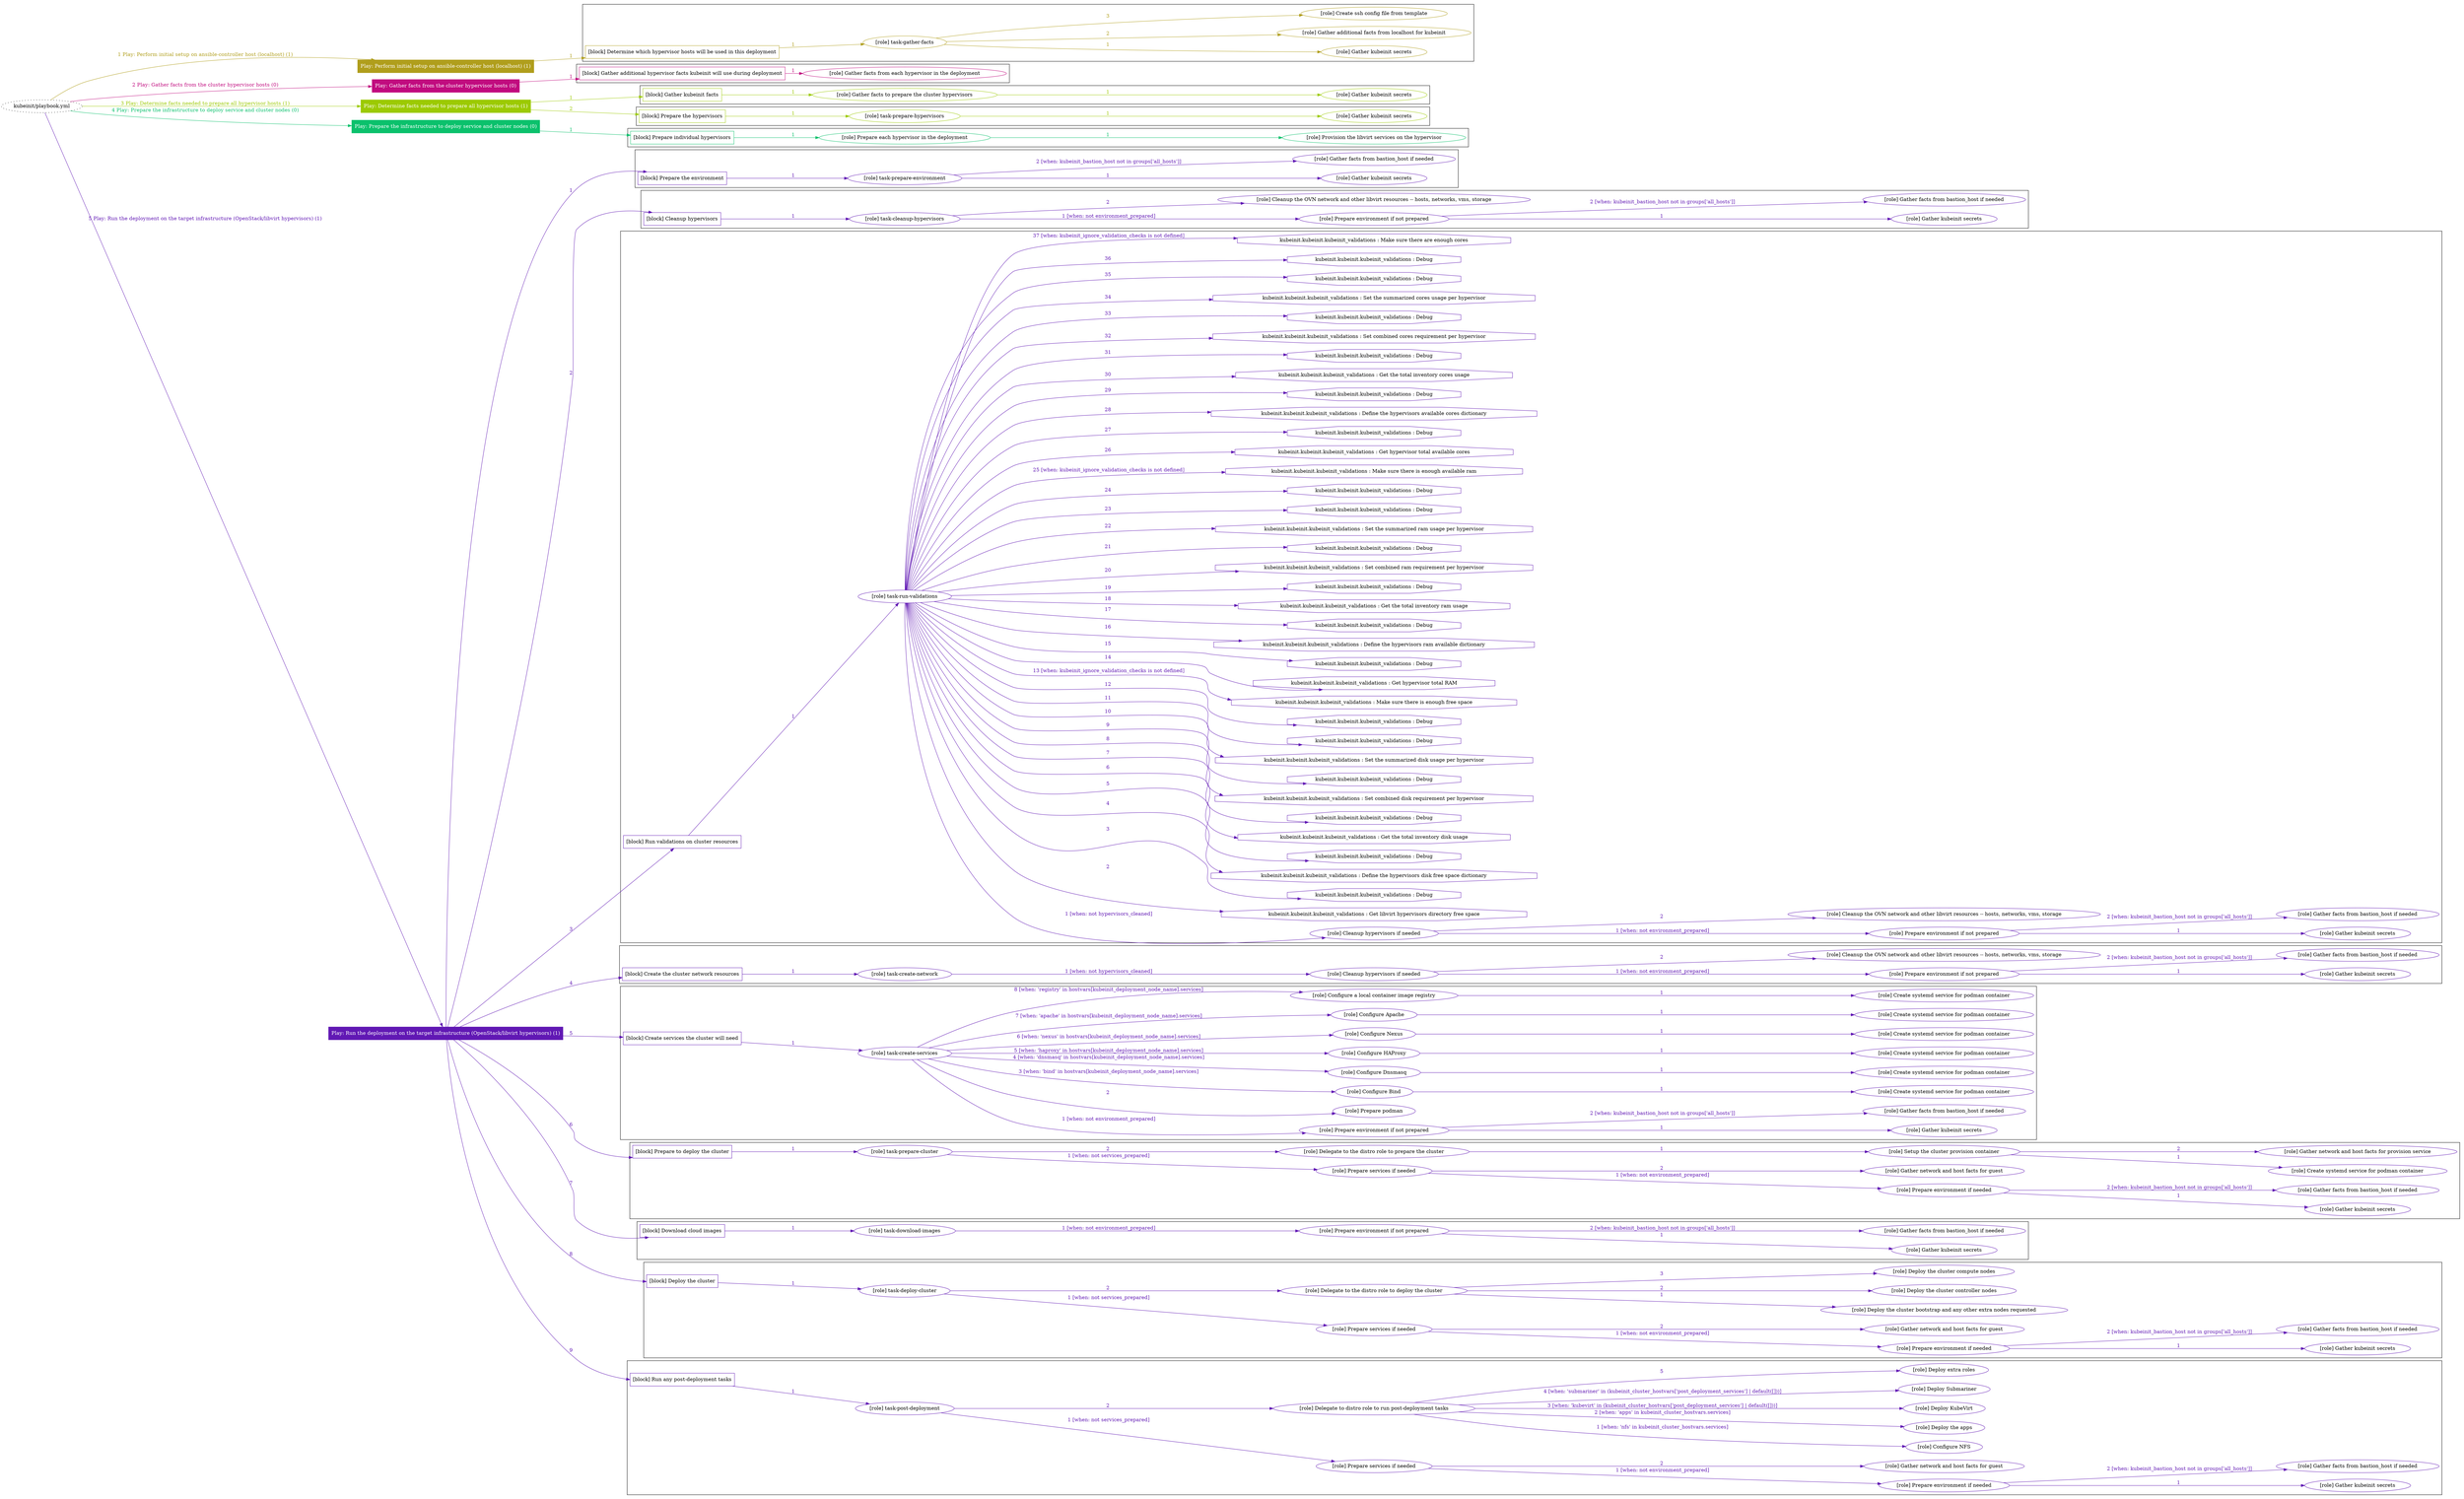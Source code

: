digraph {
	graph [concentrate=true ordering=in rankdir=LR ratio=fill]
	edge [esep=5 sep=10]
	"kubeinit/playbook.yml" [URL="/home/runner/work/kubeinit/kubeinit/kubeinit/playbook.yml" id=playbook_5a9f8fc8 style=dotted]
	"kubeinit/playbook.yml" -> play_c613d1b6 [label="1 Play: Perform initial setup on ansible-controller host (localhost) (1)" color="#b09e1c" fontcolor="#b09e1c" id=edge_play_c613d1b6 labeltooltip="1 Play: Perform initial setup on ansible-controller host (localhost) (1)" tooltip="1 Play: Perform initial setup on ansible-controller host (localhost) (1)"]
	subgraph "Play: Perform initial setup on ansible-controller host (localhost) (1)" {
		play_c613d1b6 [label="Play: Perform initial setup on ansible-controller host (localhost) (1)" URL="/home/runner/work/kubeinit/kubeinit/kubeinit/playbook.yml" color="#b09e1c" fontcolor="#ffffff" id=play_c613d1b6 shape=box style=filled tooltip=localhost]
		play_c613d1b6 -> block_2a7c5ab2 [label=1 color="#b09e1c" fontcolor="#b09e1c" id=edge_block_2a7c5ab2 labeltooltip=1 tooltip=1]
		subgraph cluster_block_2a7c5ab2 {
			block_2a7c5ab2 [label="[block] Determine which hypervisor hosts will be used in this deployment" URL="/home/runner/work/kubeinit/kubeinit/kubeinit/playbook.yml" color="#b09e1c" id=block_2a7c5ab2 labeltooltip="Determine which hypervisor hosts will be used in this deployment" shape=box tooltip="Determine which hypervisor hosts will be used in this deployment"]
			block_2a7c5ab2 -> role_af4c4a98 [label="1 " color="#b09e1c" fontcolor="#b09e1c" id=edge_role_af4c4a98 labeltooltip="1 " tooltip="1 "]
			subgraph "task-gather-facts" {
				role_af4c4a98 [label="[role] task-gather-facts" URL="/home/runner/work/kubeinit/kubeinit/kubeinit/playbook.yml" color="#b09e1c" id=role_af4c4a98 tooltip="task-gather-facts"]
				role_af4c4a98 -> role_7b43a408 [label="1 " color="#b09e1c" fontcolor="#b09e1c" id=edge_role_7b43a408 labeltooltip="1 " tooltip="1 "]
				subgraph "Gather kubeinit secrets" {
					role_7b43a408 [label="[role] Gather kubeinit secrets" URL="/home/runner/.ansible/collections/ansible_collections/kubeinit/kubeinit/roles/kubeinit_prepare/tasks/build_hypervisors_group.yml" color="#b09e1c" id=role_7b43a408 tooltip="Gather kubeinit secrets"]
				}
				role_af4c4a98 -> role_c38d1786 [label="2 " color="#b09e1c" fontcolor="#b09e1c" id=edge_role_c38d1786 labeltooltip="2 " tooltip="2 "]
				subgraph "Gather additional facts from localhost for kubeinit" {
					role_c38d1786 [label="[role] Gather additional facts from localhost for kubeinit" URL="/home/runner/.ansible/collections/ansible_collections/kubeinit/kubeinit/roles/kubeinit_prepare/tasks/build_hypervisors_group.yml" color="#b09e1c" id=role_c38d1786 tooltip="Gather additional facts from localhost for kubeinit"]
				}
				role_af4c4a98 -> role_de5f4012 [label="3 " color="#b09e1c" fontcolor="#b09e1c" id=edge_role_de5f4012 labeltooltip="3 " tooltip="3 "]
				subgraph "Create ssh config file from template" {
					role_de5f4012 [label="[role] Create ssh config file from template" URL="/home/runner/.ansible/collections/ansible_collections/kubeinit/kubeinit/roles/kubeinit_prepare/tasks/build_hypervisors_group.yml" color="#b09e1c" id=role_de5f4012 tooltip="Create ssh config file from template"]
				}
			}
		}
	}
	"kubeinit/playbook.yml" -> play_62d7da95 [label="2 Play: Gather facts from the cluster hypervisor hosts (0)" color="#c10b7f" fontcolor="#c10b7f" id=edge_play_62d7da95 labeltooltip="2 Play: Gather facts from the cluster hypervisor hosts (0)" tooltip="2 Play: Gather facts from the cluster hypervisor hosts (0)"]
	subgraph "Play: Gather facts from the cluster hypervisor hosts (0)" {
		play_62d7da95 [label="Play: Gather facts from the cluster hypervisor hosts (0)" URL="/home/runner/work/kubeinit/kubeinit/kubeinit/playbook.yml" color="#c10b7f" fontcolor="#ffffff" id=play_62d7da95 shape=box style=filled tooltip="Play: Gather facts from the cluster hypervisor hosts (0)"]
		play_62d7da95 -> block_9ddbfd7f [label=1 color="#c10b7f" fontcolor="#c10b7f" id=edge_block_9ddbfd7f labeltooltip=1 tooltip=1]
		subgraph cluster_block_9ddbfd7f {
			block_9ddbfd7f [label="[block] Gather additional hypervisor facts kubeinit will use during deployment" URL="/home/runner/work/kubeinit/kubeinit/kubeinit/playbook.yml" color="#c10b7f" id=block_9ddbfd7f labeltooltip="Gather additional hypervisor facts kubeinit will use during deployment" shape=box tooltip="Gather additional hypervisor facts kubeinit will use during deployment"]
			block_9ddbfd7f -> role_ce99c35e [label="1 " color="#c10b7f" fontcolor="#c10b7f" id=edge_role_ce99c35e labeltooltip="1 " tooltip="1 "]
			subgraph "Gather facts from each hypervisor in the deployment" {
				role_ce99c35e [label="[role] Gather facts from each hypervisor in the deployment" URL="/home/runner/work/kubeinit/kubeinit/kubeinit/playbook.yml" color="#c10b7f" id=role_ce99c35e tooltip="Gather facts from each hypervisor in the deployment"]
			}
		}
	}
	"kubeinit/playbook.yml" -> play_e04c1126 [label="3 Play: Determine facts needed to prepare all hypervisor hosts (1)" color="#9cca02" fontcolor="#9cca02" id=edge_play_e04c1126 labeltooltip="3 Play: Determine facts needed to prepare all hypervisor hosts (1)" tooltip="3 Play: Determine facts needed to prepare all hypervisor hosts (1)"]
	subgraph "Play: Determine facts needed to prepare all hypervisor hosts (1)" {
		play_e04c1126 [label="Play: Determine facts needed to prepare all hypervisor hosts (1)" URL="/home/runner/work/kubeinit/kubeinit/kubeinit/playbook.yml" color="#9cca02" fontcolor="#ffffff" id=play_e04c1126 shape=box style=filled tooltip=localhost]
		play_e04c1126 -> block_9ee41445 [label=1 color="#9cca02" fontcolor="#9cca02" id=edge_block_9ee41445 labeltooltip=1 tooltip=1]
		subgraph cluster_block_9ee41445 {
			block_9ee41445 [label="[block] Gather kubeinit facts" URL="/home/runner/work/kubeinit/kubeinit/kubeinit/playbook.yml" color="#9cca02" id=block_9ee41445 labeltooltip="Gather kubeinit facts" shape=box tooltip="Gather kubeinit facts"]
			block_9ee41445 -> role_0ff22bfb [label="1 " color="#9cca02" fontcolor="#9cca02" id=edge_role_0ff22bfb labeltooltip="1 " tooltip="1 "]
			subgraph "Gather facts to prepare the cluster hypervisors" {
				role_0ff22bfb [label="[role] Gather facts to prepare the cluster hypervisors" URL="/home/runner/work/kubeinit/kubeinit/kubeinit/playbook.yml" color="#9cca02" id=role_0ff22bfb tooltip="Gather facts to prepare the cluster hypervisors"]
				role_0ff22bfb -> role_a577e5c4 [label="1 " color="#9cca02" fontcolor="#9cca02" id=edge_role_a577e5c4 labeltooltip="1 " tooltip="1 "]
				subgraph "Gather kubeinit secrets" {
					role_a577e5c4 [label="[role] Gather kubeinit secrets" URL="/home/runner/.ansible/collections/ansible_collections/kubeinit/kubeinit/roles/kubeinit_prepare/tasks/gather_kubeinit_facts.yml" color="#9cca02" id=role_a577e5c4 tooltip="Gather kubeinit secrets"]
				}
			}
		}
		play_e04c1126 -> block_53ab8ec6 [label=2 color="#9cca02" fontcolor="#9cca02" id=edge_block_53ab8ec6 labeltooltip=2 tooltip=2]
		subgraph cluster_block_53ab8ec6 {
			block_53ab8ec6 [label="[block] Prepare the hypervisors" URL="/home/runner/work/kubeinit/kubeinit/kubeinit/playbook.yml" color="#9cca02" id=block_53ab8ec6 labeltooltip="Prepare the hypervisors" shape=box tooltip="Prepare the hypervisors"]
			block_53ab8ec6 -> role_7a3cc0d0 [label="1 " color="#9cca02" fontcolor="#9cca02" id=edge_role_7a3cc0d0 labeltooltip="1 " tooltip="1 "]
			subgraph "task-prepare-hypervisors" {
				role_7a3cc0d0 [label="[role] task-prepare-hypervisors" URL="/home/runner/work/kubeinit/kubeinit/kubeinit/playbook.yml" color="#9cca02" id=role_7a3cc0d0 tooltip="task-prepare-hypervisors"]
				role_7a3cc0d0 -> role_118dc2e0 [label="1 " color="#9cca02" fontcolor="#9cca02" id=edge_role_118dc2e0 labeltooltip="1 " tooltip="1 "]
				subgraph "Gather kubeinit secrets" {
					role_118dc2e0 [label="[role] Gather kubeinit secrets" URL="/home/runner/.ansible/collections/ansible_collections/kubeinit/kubeinit/roles/kubeinit_prepare/tasks/gather_kubeinit_facts.yml" color="#9cca02" id=role_118dc2e0 tooltip="Gather kubeinit secrets"]
				}
			}
		}
	}
	"kubeinit/playbook.yml" -> play_00dfb7cc [label="4 Play: Prepare the infrastructure to deploy service and cluster nodes (0)" color="#0bc16c" fontcolor="#0bc16c" id=edge_play_00dfb7cc labeltooltip="4 Play: Prepare the infrastructure to deploy service and cluster nodes (0)" tooltip="4 Play: Prepare the infrastructure to deploy service and cluster nodes (0)"]
	subgraph "Play: Prepare the infrastructure to deploy service and cluster nodes (0)" {
		play_00dfb7cc [label="Play: Prepare the infrastructure to deploy service and cluster nodes (0)" URL="/home/runner/work/kubeinit/kubeinit/kubeinit/playbook.yml" color="#0bc16c" fontcolor="#ffffff" id=play_00dfb7cc shape=box style=filled tooltip="Play: Prepare the infrastructure to deploy service and cluster nodes (0)"]
		play_00dfb7cc -> block_ee8d85c8 [label=1 color="#0bc16c" fontcolor="#0bc16c" id=edge_block_ee8d85c8 labeltooltip=1 tooltip=1]
		subgraph cluster_block_ee8d85c8 {
			block_ee8d85c8 [label="[block] Prepare individual hypervisors" URL="/home/runner/work/kubeinit/kubeinit/kubeinit/playbook.yml" color="#0bc16c" id=block_ee8d85c8 labeltooltip="Prepare individual hypervisors" shape=box tooltip="Prepare individual hypervisors"]
			block_ee8d85c8 -> role_bcb37bbb [label="1 " color="#0bc16c" fontcolor="#0bc16c" id=edge_role_bcb37bbb labeltooltip="1 " tooltip="1 "]
			subgraph "Prepare each hypervisor in the deployment" {
				role_bcb37bbb [label="[role] Prepare each hypervisor in the deployment" URL="/home/runner/work/kubeinit/kubeinit/kubeinit/playbook.yml" color="#0bc16c" id=role_bcb37bbb tooltip="Prepare each hypervisor in the deployment"]
				role_bcb37bbb -> role_da7adb96 [label="1 " color="#0bc16c" fontcolor="#0bc16c" id=edge_role_da7adb96 labeltooltip="1 " tooltip="1 "]
				subgraph "Provision the libvirt services on the hypervisor" {
					role_da7adb96 [label="[role] Provision the libvirt services on the hypervisor" URL="/home/runner/.ansible/collections/ansible_collections/kubeinit/kubeinit/roles/kubeinit_prepare/tasks/prepare_hypervisor.yml" color="#0bc16c" id=role_da7adb96 tooltip="Provision the libvirt services on the hypervisor"]
				}
			}
		}
	}
	"kubeinit/playbook.yml" -> play_3c26fca9 [label="5 Play: Run the deployment on the target infrastructure (OpenStack/libvirt hypervisors) (1)" color="#6118b4" fontcolor="#6118b4" id=edge_play_3c26fca9 labeltooltip="5 Play: Run the deployment on the target infrastructure (OpenStack/libvirt hypervisors) (1)" tooltip="5 Play: Run the deployment on the target infrastructure (OpenStack/libvirt hypervisors) (1)"]
	subgraph "Play: Run the deployment on the target infrastructure (OpenStack/libvirt hypervisors) (1)" {
		play_3c26fca9 [label="Play: Run the deployment on the target infrastructure (OpenStack/libvirt hypervisors) (1)" URL="/home/runner/work/kubeinit/kubeinit/kubeinit/playbook.yml" color="#6118b4" fontcolor="#ffffff" id=play_3c26fca9 shape=box style=filled tooltip=localhost]
		play_3c26fca9 -> block_751fc8f6 [label=1 color="#6118b4" fontcolor="#6118b4" id=edge_block_751fc8f6 labeltooltip=1 tooltip=1]
		subgraph cluster_block_751fc8f6 {
			block_751fc8f6 [label="[block] Prepare the environment" URL="/home/runner/work/kubeinit/kubeinit/kubeinit/playbook.yml" color="#6118b4" id=block_751fc8f6 labeltooltip="Prepare the environment" shape=box tooltip="Prepare the environment"]
			block_751fc8f6 -> role_dc7d37c4 [label="1 " color="#6118b4" fontcolor="#6118b4" id=edge_role_dc7d37c4 labeltooltip="1 " tooltip="1 "]
			subgraph "task-prepare-environment" {
				role_dc7d37c4 [label="[role] task-prepare-environment" URL="/home/runner/work/kubeinit/kubeinit/kubeinit/playbook.yml" color="#6118b4" id=role_dc7d37c4 tooltip="task-prepare-environment"]
				role_dc7d37c4 -> role_fadb8a0a [label="1 " color="#6118b4" fontcolor="#6118b4" id=edge_role_fadb8a0a labeltooltip="1 " tooltip="1 "]
				subgraph "Gather kubeinit secrets" {
					role_fadb8a0a [label="[role] Gather kubeinit secrets" URL="/home/runner/.ansible/collections/ansible_collections/kubeinit/kubeinit/roles/kubeinit_prepare/tasks/gather_kubeinit_facts.yml" color="#6118b4" id=role_fadb8a0a tooltip="Gather kubeinit secrets"]
				}
				role_dc7d37c4 -> role_d2ff0a96 [label="2 [when: kubeinit_bastion_host not in groups['all_hosts']]" color="#6118b4" fontcolor="#6118b4" id=edge_role_d2ff0a96 labeltooltip="2 [when: kubeinit_bastion_host not in groups['all_hosts']]" tooltip="2 [when: kubeinit_bastion_host not in groups['all_hosts']]"]
				subgraph "Gather facts from bastion_host if needed" {
					role_d2ff0a96 [label="[role] Gather facts from bastion_host if needed" URL="/home/runner/.ansible/collections/ansible_collections/kubeinit/kubeinit/roles/kubeinit_prepare/tasks/main.yml" color="#6118b4" id=role_d2ff0a96 tooltip="Gather facts from bastion_host if needed"]
				}
			}
		}
		play_3c26fca9 -> block_6c7d4949 [label=2 color="#6118b4" fontcolor="#6118b4" id=edge_block_6c7d4949 labeltooltip=2 tooltip=2]
		subgraph cluster_block_6c7d4949 {
			block_6c7d4949 [label="[block] Cleanup hypervisors" URL="/home/runner/work/kubeinit/kubeinit/kubeinit/playbook.yml" color="#6118b4" id=block_6c7d4949 labeltooltip="Cleanup hypervisors" shape=box tooltip="Cleanup hypervisors"]
			block_6c7d4949 -> role_75ffd70b [label="1 " color="#6118b4" fontcolor="#6118b4" id=edge_role_75ffd70b labeltooltip="1 " tooltip="1 "]
			subgraph "task-cleanup-hypervisors" {
				role_75ffd70b [label="[role] task-cleanup-hypervisors" URL="/home/runner/work/kubeinit/kubeinit/kubeinit/playbook.yml" color="#6118b4" id=role_75ffd70b tooltip="task-cleanup-hypervisors"]
				role_75ffd70b -> role_47627875 [label="1 [when: not environment_prepared]" color="#6118b4" fontcolor="#6118b4" id=edge_role_47627875 labeltooltip="1 [when: not environment_prepared]" tooltip="1 [when: not environment_prepared]"]
				subgraph "Prepare environment if not prepared" {
					role_47627875 [label="[role] Prepare environment if not prepared" URL="/home/runner/.ansible/collections/ansible_collections/kubeinit/kubeinit/roles/kubeinit_libvirt/tasks/cleanup_hypervisors.yml" color="#6118b4" id=role_47627875 tooltip="Prepare environment if not prepared"]
					role_47627875 -> role_24b68a3f [label="1 " color="#6118b4" fontcolor="#6118b4" id=edge_role_24b68a3f labeltooltip="1 " tooltip="1 "]
					subgraph "Gather kubeinit secrets" {
						role_24b68a3f [label="[role] Gather kubeinit secrets" URL="/home/runner/.ansible/collections/ansible_collections/kubeinit/kubeinit/roles/kubeinit_prepare/tasks/gather_kubeinit_facts.yml" color="#6118b4" id=role_24b68a3f tooltip="Gather kubeinit secrets"]
					}
					role_47627875 -> role_f2e8e50f [label="2 [when: kubeinit_bastion_host not in groups['all_hosts']]" color="#6118b4" fontcolor="#6118b4" id=edge_role_f2e8e50f labeltooltip="2 [when: kubeinit_bastion_host not in groups['all_hosts']]" tooltip="2 [when: kubeinit_bastion_host not in groups['all_hosts']]"]
					subgraph "Gather facts from bastion_host if needed" {
						role_f2e8e50f [label="[role] Gather facts from bastion_host if needed" URL="/home/runner/.ansible/collections/ansible_collections/kubeinit/kubeinit/roles/kubeinit_prepare/tasks/main.yml" color="#6118b4" id=role_f2e8e50f tooltip="Gather facts from bastion_host if needed"]
					}
				}
				role_75ffd70b -> role_52303850 [label="2 " color="#6118b4" fontcolor="#6118b4" id=edge_role_52303850 labeltooltip="2 " tooltip="2 "]
				subgraph "Cleanup the OVN network and other libvirt resources -- hosts, networks, vms, storage" {
					role_52303850 [label="[role] Cleanup the OVN network and other libvirt resources -- hosts, networks, vms, storage" URL="/home/runner/.ansible/collections/ansible_collections/kubeinit/kubeinit/roles/kubeinit_libvirt/tasks/cleanup_hypervisors.yml" color="#6118b4" id=role_52303850 tooltip="Cleanup the OVN network and other libvirt resources -- hosts, networks, vms, storage"]
				}
			}
		}
		play_3c26fca9 -> block_a1625b5b [label=3 color="#6118b4" fontcolor="#6118b4" id=edge_block_a1625b5b labeltooltip=3 tooltip=3]
		subgraph cluster_block_a1625b5b {
			block_a1625b5b [label="[block] Run validations on cluster resources" URL="/home/runner/work/kubeinit/kubeinit/kubeinit/playbook.yml" color="#6118b4" id=block_a1625b5b labeltooltip="Run validations on cluster resources" shape=box tooltip="Run validations on cluster resources"]
			block_a1625b5b -> role_d62d5a8d [label="1 " color="#6118b4" fontcolor="#6118b4" id=edge_role_d62d5a8d labeltooltip="1 " tooltip="1 "]
			subgraph "task-run-validations" {
				role_d62d5a8d [label="[role] task-run-validations" URL="/home/runner/work/kubeinit/kubeinit/kubeinit/playbook.yml" color="#6118b4" id=role_d62d5a8d tooltip="task-run-validations"]
				role_d62d5a8d -> role_34610297 [label="1 [when: not hypervisors_cleaned]" color="#6118b4" fontcolor="#6118b4" id=edge_role_34610297 labeltooltip="1 [when: not hypervisors_cleaned]" tooltip="1 [when: not hypervisors_cleaned]"]
				subgraph "Cleanup hypervisors if needed" {
					role_34610297 [label="[role] Cleanup hypervisors if needed" URL="/home/runner/.ansible/collections/ansible_collections/kubeinit/kubeinit/roles/kubeinit_validations/tasks/main.yml" color="#6118b4" id=role_34610297 tooltip="Cleanup hypervisors if needed"]
					role_34610297 -> role_36a5e46b [label="1 [when: not environment_prepared]" color="#6118b4" fontcolor="#6118b4" id=edge_role_36a5e46b labeltooltip="1 [when: not environment_prepared]" tooltip="1 [when: not environment_prepared]"]
					subgraph "Prepare environment if not prepared" {
						role_36a5e46b [label="[role] Prepare environment if not prepared" URL="/home/runner/.ansible/collections/ansible_collections/kubeinit/kubeinit/roles/kubeinit_libvirt/tasks/cleanup_hypervisors.yml" color="#6118b4" id=role_36a5e46b tooltip="Prepare environment if not prepared"]
						role_36a5e46b -> role_3f42938c [label="1 " color="#6118b4" fontcolor="#6118b4" id=edge_role_3f42938c labeltooltip="1 " tooltip="1 "]
						subgraph "Gather kubeinit secrets" {
							role_3f42938c [label="[role] Gather kubeinit secrets" URL="/home/runner/.ansible/collections/ansible_collections/kubeinit/kubeinit/roles/kubeinit_prepare/tasks/gather_kubeinit_facts.yml" color="#6118b4" id=role_3f42938c tooltip="Gather kubeinit secrets"]
						}
						role_36a5e46b -> role_6e6acbc2 [label="2 [when: kubeinit_bastion_host not in groups['all_hosts']]" color="#6118b4" fontcolor="#6118b4" id=edge_role_6e6acbc2 labeltooltip="2 [when: kubeinit_bastion_host not in groups['all_hosts']]" tooltip="2 [when: kubeinit_bastion_host not in groups['all_hosts']]"]
						subgraph "Gather facts from bastion_host if needed" {
							role_6e6acbc2 [label="[role] Gather facts from bastion_host if needed" URL="/home/runner/.ansible/collections/ansible_collections/kubeinit/kubeinit/roles/kubeinit_prepare/tasks/main.yml" color="#6118b4" id=role_6e6acbc2 tooltip="Gather facts from bastion_host if needed"]
						}
					}
					role_34610297 -> role_884c2889 [label="2 " color="#6118b4" fontcolor="#6118b4" id=edge_role_884c2889 labeltooltip="2 " tooltip="2 "]
					subgraph "Cleanup the OVN network and other libvirt resources -- hosts, networks, vms, storage" {
						role_884c2889 [label="[role] Cleanup the OVN network and other libvirt resources -- hosts, networks, vms, storage" URL="/home/runner/.ansible/collections/ansible_collections/kubeinit/kubeinit/roles/kubeinit_libvirt/tasks/cleanup_hypervisors.yml" color="#6118b4" id=role_884c2889 tooltip="Cleanup the OVN network and other libvirt resources -- hosts, networks, vms, storage"]
					}
				}
				task_ef1d39bd [label="kubeinit.kubeinit.kubeinit_validations : Get libvirt hypervisors directory free space" URL="/home/runner/.ansible/collections/ansible_collections/kubeinit/kubeinit/roles/kubeinit_validations/tasks/10_libvirt_free_space.yml" color="#6118b4" id=task_ef1d39bd shape=octagon tooltip="kubeinit.kubeinit.kubeinit_validations : Get libvirt hypervisors directory free space"]
				role_d62d5a8d -> task_ef1d39bd [label="2 " color="#6118b4" fontcolor="#6118b4" id=edge_task_ef1d39bd labeltooltip="2 " tooltip="2 "]
				task_871248d0 [label="kubeinit.kubeinit.kubeinit_validations : Debug" URL="/home/runner/.ansible/collections/ansible_collections/kubeinit/kubeinit/roles/kubeinit_validations/tasks/10_libvirt_free_space.yml" color="#6118b4" id=task_871248d0 shape=octagon tooltip="kubeinit.kubeinit.kubeinit_validations : Debug"]
				role_d62d5a8d -> task_871248d0 [label="3 " color="#6118b4" fontcolor="#6118b4" id=edge_task_871248d0 labeltooltip="3 " tooltip="3 "]
				task_13cf9a12 [label="kubeinit.kubeinit.kubeinit_validations : Define the hypervisors disk free space dictionary" URL="/home/runner/.ansible/collections/ansible_collections/kubeinit/kubeinit/roles/kubeinit_validations/tasks/10_libvirt_free_space.yml" color="#6118b4" id=task_13cf9a12 shape=octagon tooltip="kubeinit.kubeinit.kubeinit_validations : Define the hypervisors disk free space dictionary"]
				role_d62d5a8d -> task_13cf9a12 [label="4 " color="#6118b4" fontcolor="#6118b4" id=edge_task_13cf9a12 labeltooltip="4 " tooltip="4 "]
				task_97e6f3fd [label="kubeinit.kubeinit.kubeinit_validations : Debug" URL="/home/runner/.ansible/collections/ansible_collections/kubeinit/kubeinit/roles/kubeinit_validations/tasks/10_libvirt_free_space.yml" color="#6118b4" id=task_97e6f3fd shape=octagon tooltip="kubeinit.kubeinit.kubeinit_validations : Debug"]
				role_d62d5a8d -> task_97e6f3fd [label="5 " color="#6118b4" fontcolor="#6118b4" id=edge_task_97e6f3fd labeltooltip="5 " tooltip="5 "]
				task_10d62762 [label="kubeinit.kubeinit.kubeinit_validations : Get the total inventory disk usage" URL="/home/runner/.ansible/collections/ansible_collections/kubeinit/kubeinit/roles/kubeinit_validations/tasks/10_libvirt_free_space.yml" color="#6118b4" id=task_10d62762 shape=octagon tooltip="kubeinit.kubeinit.kubeinit_validations : Get the total inventory disk usage"]
				role_d62d5a8d -> task_10d62762 [label="6 " color="#6118b4" fontcolor="#6118b4" id=edge_task_10d62762 labeltooltip="6 " tooltip="6 "]
				task_2de16af3 [label="kubeinit.kubeinit.kubeinit_validations : Debug" URL="/home/runner/.ansible/collections/ansible_collections/kubeinit/kubeinit/roles/kubeinit_validations/tasks/10_libvirt_free_space.yml" color="#6118b4" id=task_2de16af3 shape=octagon tooltip="kubeinit.kubeinit.kubeinit_validations : Debug"]
				role_d62d5a8d -> task_2de16af3 [label="7 " color="#6118b4" fontcolor="#6118b4" id=edge_task_2de16af3 labeltooltip="7 " tooltip="7 "]
				task_d9ee9f06 [label="kubeinit.kubeinit.kubeinit_validations : Set combined disk requirement per hypervisor" URL="/home/runner/.ansible/collections/ansible_collections/kubeinit/kubeinit/roles/kubeinit_validations/tasks/10_libvirt_free_space.yml" color="#6118b4" id=task_d9ee9f06 shape=octagon tooltip="kubeinit.kubeinit.kubeinit_validations : Set combined disk requirement per hypervisor"]
				role_d62d5a8d -> task_d9ee9f06 [label="8 " color="#6118b4" fontcolor="#6118b4" id=edge_task_d9ee9f06 labeltooltip="8 " tooltip="8 "]
				task_f7813eea [label="kubeinit.kubeinit.kubeinit_validations : Debug" URL="/home/runner/.ansible/collections/ansible_collections/kubeinit/kubeinit/roles/kubeinit_validations/tasks/10_libvirt_free_space.yml" color="#6118b4" id=task_f7813eea shape=octagon tooltip="kubeinit.kubeinit.kubeinit_validations : Debug"]
				role_d62d5a8d -> task_f7813eea [label="9 " color="#6118b4" fontcolor="#6118b4" id=edge_task_f7813eea labeltooltip="9 " tooltip="9 "]
				task_4b03aab5 [label="kubeinit.kubeinit.kubeinit_validations : Set the summarized disk usage per hypervisor" URL="/home/runner/.ansible/collections/ansible_collections/kubeinit/kubeinit/roles/kubeinit_validations/tasks/10_libvirt_free_space.yml" color="#6118b4" id=task_4b03aab5 shape=octagon tooltip="kubeinit.kubeinit.kubeinit_validations : Set the summarized disk usage per hypervisor"]
				role_d62d5a8d -> task_4b03aab5 [label="10 " color="#6118b4" fontcolor="#6118b4" id=edge_task_4b03aab5 labeltooltip="10 " tooltip="10 "]
				task_d1661110 [label="kubeinit.kubeinit.kubeinit_validations : Debug" URL="/home/runner/.ansible/collections/ansible_collections/kubeinit/kubeinit/roles/kubeinit_validations/tasks/10_libvirt_free_space.yml" color="#6118b4" id=task_d1661110 shape=octagon tooltip="kubeinit.kubeinit.kubeinit_validations : Debug"]
				role_d62d5a8d -> task_d1661110 [label="11 " color="#6118b4" fontcolor="#6118b4" id=edge_task_d1661110 labeltooltip="11 " tooltip="11 "]
				task_08ad985b [label="kubeinit.kubeinit.kubeinit_validations : Debug" URL="/home/runner/.ansible/collections/ansible_collections/kubeinit/kubeinit/roles/kubeinit_validations/tasks/10_libvirt_free_space.yml" color="#6118b4" id=task_08ad985b shape=octagon tooltip="kubeinit.kubeinit.kubeinit_validations : Debug"]
				role_d62d5a8d -> task_08ad985b [label="12 " color="#6118b4" fontcolor="#6118b4" id=edge_task_08ad985b labeltooltip="12 " tooltip="12 "]
				task_cbf41837 [label="kubeinit.kubeinit.kubeinit_validations : Make sure there is enough free space" URL="/home/runner/.ansible/collections/ansible_collections/kubeinit/kubeinit/roles/kubeinit_validations/tasks/10_libvirt_free_space.yml" color="#6118b4" id=task_cbf41837 shape=octagon tooltip="kubeinit.kubeinit.kubeinit_validations : Make sure there is enough free space"]
				role_d62d5a8d -> task_cbf41837 [label="13 [when: kubeinit_ignore_validation_checks is not defined]" color="#6118b4" fontcolor="#6118b4" id=edge_task_cbf41837 labeltooltip="13 [when: kubeinit_ignore_validation_checks is not defined]" tooltip="13 [when: kubeinit_ignore_validation_checks is not defined]"]
				task_76f539fa [label="kubeinit.kubeinit.kubeinit_validations : Get hypervisor total RAM" URL="/home/runner/.ansible/collections/ansible_collections/kubeinit/kubeinit/roles/kubeinit_validations/tasks/20_libvirt_available_ram.yml" color="#6118b4" id=task_76f539fa shape=octagon tooltip="kubeinit.kubeinit.kubeinit_validations : Get hypervisor total RAM"]
				role_d62d5a8d -> task_76f539fa [label="14 " color="#6118b4" fontcolor="#6118b4" id=edge_task_76f539fa labeltooltip="14 " tooltip="14 "]
				task_933266ee [label="kubeinit.kubeinit.kubeinit_validations : Debug" URL="/home/runner/.ansible/collections/ansible_collections/kubeinit/kubeinit/roles/kubeinit_validations/tasks/20_libvirt_available_ram.yml" color="#6118b4" id=task_933266ee shape=octagon tooltip="kubeinit.kubeinit.kubeinit_validations : Debug"]
				role_d62d5a8d -> task_933266ee [label="15 " color="#6118b4" fontcolor="#6118b4" id=edge_task_933266ee labeltooltip="15 " tooltip="15 "]
				task_6da62e28 [label="kubeinit.kubeinit.kubeinit_validations : Define the hypervisors ram available dictionary" URL="/home/runner/.ansible/collections/ansible_collections/kubeinit/kubeinit/roles/kubeinit_validations/tasks/20_libvirt_available_ram.yml" color="#6118b4" id=task_6da62e28 shape=octagon tooltip="kubeinit.kubeinit.kubeinit_validations : Define the hypervisors ram available dictionary"]
				role_d62d5a8d -> task_6da62e28 [label="16 " color="#6118b4" fontcolor="#6118b4" id=edge_task_6da62e28 labeltooltip="16 " tooltip="16 "]
				task_d1bb89f2 [label="kubeinit.kubeinit.kubeinit_validations : Debug" URL="/home/runner/.ansible/collections/ansible_collections/kubeinit/kubeinit/roles/kubeinit_validations/tasks/20_libvirt_available_ram.yml" color="#6118b4" id=task_d1bb89f2 shape=octagon tooltip="kubeinit.kubeinit.kubeinit_validations : Debug"]
				role_d62d5a8d -> task_d1bb89f2 [label="17 " color="#6118b4" fontcolor="#6118b4" id=edge_task_d1bb89f2 labeltooltip="17 " tooltip="17 "]
				task_69e97159 [label="kubeinit.kubeinit.kubeinit_validations : Get the total inventory ram usage" URL="/home/runner/.ansible/collections/ansible_collections/kubeinit/kubeinit/roles/kubeinit_validations/tasks/20_libvirt_available_ram.yml" color="#6118b4" id=task_69e97159 shape=octagon tooltip="kubeinit.kubeinit.kubeinit_validations : Get the total inventory ram usage"]
				role_d62d5a8d -> task_69e97159 [label="18 " color="#6118b4" fontcolor="#6118b4" id=edge_task_69e97159 labeltooltip="18 " tooltip="18 "]
				task_05028c00 [label="kubeinit.kubeinit.kubeinit_validations : Debug" URL="/home/runner/.ansible/collections/ansible_collections/kubeinit/kubeinit/roles/kubeinit_validations/tasks/20_libvirt_available_ram.yml" color="#6118b4" id=task_05028c00 shape=octagon tooltip="kubeinit.kubeinit.kubeinit_validations : Debug"]
				role_d62d5a8d -> task_05028c00 [label="19 " color="#6118b4" fontcolor="#6118b4" id=edge_task_05028c00 labeltooltip="19 " tooltip="19 "]
				task_7516a7bf [label="kubeinit.kubeinit.kubeinit_validations : Set combined ram requirement per hypervisor" URL="/home/runner/.ansible/collections/ansible_collections/kubeinit/kubeinit/roles/kubeinit_validations/tasks/20_libvirt_available_ram.yml" color="#6118b4" id=task_7516a7bf shape=octagon tooltip="kubeinit.kubeinit.kubeinit_validations : Set combined ram requirement per hypervisor"]
				role_d62d5a8d -> task_7516a7bf [label="20 " color="#6118b4" fontcolor="#6118b4" id=edge_task_7516a7bf labeltooltip="20 " tooltip="20 "]
				task_8371192c [label="kubeinit.kubeinit.kubeinit_validations : Debug" URL="/home/runner/.ansible/collections/ansible_collections/kubeinit/kubeinit/roles/kubeinit_validations/tasks/20_libvirt_available_ram.yml" color="#6118b4" id=task_8371192c shape=octagon tooltip="kubeinit.kubeinit.kubeinit_validations : Debug"]
				role_d62d5a8d -> task_8371192c [label="21 " color="#6118b4" fontcolor="#6118b4" id=edge_task_8371192c labeltooltip="21 " tooltip="21 "]
				task_ff39f1f9 [label="kubeinit.kubeinit.kubeinit_validations : Set the summarized ram usage per hypervisor" URL="/home/runner/.ansible/collections/ansible_collections/kubeinit/kubeinit/roles/kubeinit_validations/tasks/20_libvirt_available_ram.yml" color="#6118b4" id=task_ff39f1f9 shape=octagon tooltip="kubeinit.kubeinit.kubeinit_validations : Set the summarized ram usage per hypervisor"]
				role_d62d5a8d -> task_ff39f1f9 [label="22 " color="#6118b4" fontcolor="#6118b4" id=edge_task_ff39f1f9 labeltooltip="22 " tooltip="22 "]
				task_213f8344 [label="kubeinit.kubeinit.kubeinit_validations : Debug" URL="/home/runner/.ansible/collections/ansible_collections/kubeinit/kubeinit/roles/kubeinit_validations/tasks/20_libvirt_available_ram.yml" color="#6118b4" id=task_213f8344 shape=octagon tooltip="kubeinit.kubeinit.kubeinit_validations : Debug"]
				role_d62d5a8d -> task_213f8344 [label="23 " color="#6118b4" fontcolor="#6118b4" id=edge_task_213f8344 labeltooltip="23 " tooltip="23 "]
				task_1fa0d075 [label="kubeinit.kubeinit.kubeinit_validations : Debug" URL="/home/runner/.ansible/collections/ansible_collections/kubeinit/kubeinit/roles/kubeinit_validations/tasks/20_libvirt_available_ram.yml" color="#6118b4" id=task_1fa0d075 shape=octagon tooltip="kubeinit.kubeinit.kubeinit_validations : Debug"]
				role_d62d5a8d -> task_1fa0d075 [label="24 " color="#6118b4" fontcolor="#6118b4" id=edge_task_1fa0d075 labeltooltip="24 " tooltip="24 "]
				task_08bdc146 [label="kubeinit.kubeinit.kubeinit_validations : Make sure there is enough available ram" URL="/home/runner/.ansible/collections/ansible_collections/kubeinit/kubeinit/roles/kubeinit_validations/tasks/20_libvirt_available_ram.yml" color="#6118b4" id=task_08bdc146 shape=octagon tooltip="kubeinit.kubeinit.kubeinit_validations : Make sure there is enough available ram"]
				role_d62d5a8d -> task_08bdc146 [label="25 [when: kubeinit_ignore_validation_checks is not defined]" color="#6118b4" fontcolor="#6118b4" id=edge_task_08bdc146 labeltooltip="25 [when: kubeinit_ignore_validation_checks is not defined]" tooltip="25 [when: kubeinit_ignore_validation_checks is not defined]"]
				task_7bef5a68 [label="kubeinit.kubeinit.kubeinit_validations : Get hypervisor total available cores" URL="/home/runner/.ansible/collections/ansible_collections/kubeinit/kubeinit/roles/kubeinit_validations/tasks/30_libvirt_check_cpu_cores.yml" color="#6118b4" id=task_7bef5a68 shape=octagon tooltip="kubeinit.kubeinit.kubeinit_validations : Get hypervisor total available cores"]
				role_d62d5a8d -> task_7bef5a68 [label="26 " color="#6118b4" fontcolor="#6118b4" id=edge_task_7bef5a68 labeltooltip="26 " tooltip="26 "]
				task_a1b1f389 [label="kubeinit.kubeinit.kubeinit_validations : Debug" URL="/home/runner/.ansible/collections/ansible_collections/kubeinit/kubeinit/roles/kubeinit_validations/tasks/30_libvirt_check_cpu_cores.yml" color="#6118b4" id=task_a1b1f389 shape=octagon tooltip="kubeinit.kubeinit.kubeinit_validations : Debug"]
				role_d62d5a8d -> task_a1b1f389 [label="27 " color="#6118b4" fontcolor="#6118b4" id=edge_task_a1b1f389 labeltooltip="27 " tooltip="27 "]
				task_6f294288 [label="kubeinit.kubeinit.kubeinit_validations : Define the hypervisors available cores dictionary" URL="/home/runner/.ansible/collections/ansible_collections/kubeinit/kubeinit/roles/kubeinit_validations/tasks/30_libvirt_check_cpu_cores.yml" color="#6118b4" id=task_6f294288 shape=octagon tooltip="kubeinit.kubeinit.kubeinit_validations : Define the hypervisors available cores dictionary"]
				role_d62d5a8d -> task_6f294288 [label="28 " color="#6118b4" fontcolor="#6118b4" id=edge_task_6f294288 labeltooltip="28 " tooltip="28 "]
				task_e710bd11 [label="kubeinit.kubeinit.kubeinit_validations : Debug" URL="/home/runner/.ansible/collections/ansible_collections/kubeinit/kubeinit/roles/kubeinit_validations/tasks/30_libvirt_check_cpu_cores.yml" color="#6118b4" id=task_e710bd11 shape=octagon tooltip="kubeinit.kubeinit.kubeinit_validations : Debug"]
				role_d62d5a8d -> task_e710bd11 [label="29 " color="#6118b4" fontcolor="#6118b4" id=edge_task_e710bd11 labeltooltip="29 " tooltip="29 "]
				task_df10e876 [label="kubeinit.kubeinit.kubeinit_validations : Get the total inventory cores usage" URL="/home/runner/.ansible/collections/ansible_collections/kubeinit/kubeinit/roles/kubeinit_validations/tasks/30_libvirt_check_cpu_cores.yml" color="#6118b4" id=task_df10e876 shape=octagon tooltip="kubeinit.kubeinit.kubeinit_validations : Get the total inventory cores usage"]
				role_d62d5a8d -> task_df10e876 [label="30 " color="#6118b4" fontcolor="#6118b4" id=edge_task_df10e876 labeltooltip="30 " tooltip="30 "]
				task_539d84db [label="kubeinit.kubeinit.kubeinit_validations : Debug" URL="/home/runner/.ansible/collections/ansible_collections/kubeinit/kubeinit/roles/kubeinit_validations/tasks/30_libvirt_check_cpu_cores.yml" color="#6118b4" id=task_539d84db shape=octagon tooltip="kubeinit.kubeinit.kubeinit_validations : Debug"]
				role_d62d5a8d -> task_539d84db [label="31 " color="#6118b4" fontcolor="#6118b4" id=edge_task_539d84db labeltooltip="31 " tooltip="31 "]
				task_0af4b619 [label="kubeinit.kubeinit.kubeinit_validations : Set combined cores requirement per hypervisor" URL="/home/runner/.ansible/collections/ansible_collections/kubeinit/kubeinit/roles/kubeinit_validations/tasks/30_libvirt_check_cpu_cores.yml" color="#6118b4" id=task_0af4b619 shape=octagon tooltip="kubeinit.kubeinit.kubeinit_validations : Set combined cores requirement per hypervisor"]
				role_d62d5a8d -> task_0af4b619 [label="32 " color="#6118b4" fontcolor="#6118b4" id=edge_task_0af4b619 labeltooltip="32 " tooltip="32 "]
				task_9a9b19d4 [label="kubeinit.kubeinit.kubeinit_validations : Debug" URL="/home/runner/.ansible/collections/ansible_collections/kubeinit/kubeinit/roles/kubeinit_validations/tasks/30_libvirt_check_cpu_cores.yml" color="#6118b4" id=task_9a9b19d4 shape=octagon tooltip="kubeinit.kubeinit.kubeinit_validations : Debug"]
				role_d62d5a8d -> task_9a9b19d4 [label="33 " color="#6118b4" fontcolor="#6118b4" id=edge_task_9a9b19d4 labeltooltip="33 " tooltip="33 "]
				task_cdefe452 [label="kubeinit.kubeinit.kubeinit_validations : Set the summarized cores usage per hypervisor" URL="/home/runner/.ansible/collections/ansible_collections/kubeinit/kubeinit/roles/kubeinit_validations/tasks/30_libvirt_check_cpu_cores.yml" color="#6118b4" id=task_cdefe452 shape=octagon tooltip="kubeinit.kubeinit.kubeinit_validations : Set the summarized cores usage per hypervisor"]
				role_d62d5a8d -> task_cdefe452 [label="34 " color="#6118b4" fontcolor="#6118b4" id=edge_task_cdefe452 labeltooltip="34 " tooltip="34 "]
				task_b7e1a93d [label="kubeinit.kubeinit.kubeinit_validations : Debug" URL="/home/runner/.ansible/collections/ansible_collections/kubeinit/kubeinit/roles/kubeinit_validations/tasks/30_libvirt_check_cpu_cores.yml" color="#6118b4" id=task_b7e1a93d shape=octagon tooltip="kubeinit.kubeinit.kubeinit_validations : Debug"]
				role_d62d5a8d -> task_b7e1a93d [label="35 " color="#6118b4" fontcolor="#6118b4" id=edge_task_b7e1a93d labeltooltip="35 " tooltip="35 "]
				task_9a49457b [label="kubeinit.kubeinit.kubeinit_validations : Debug" URL="/home/runner/.ansible/collections/ansible_collections/kubeinit/kubeinit/roles/kubeinit_validations/tasks/30_libvirt_check_cpu_cores.yml" color="#6118b4" id=task_9a49457b shape=octagon tooltip="kubeinit.kubeinit.kubeinit_validations : Debug"]
				role_d62d5a8d -> task_9a49457b [label="36 " color="#6118b4" fontcolor="#6118b4" id=edge_task_9a49457b labeltooltip="36 " tooltip="36 "]
				task_fb5f5030 [label="kubeinit.kubeinit.kubeinit_validations : Make sure there are enough cores" URL="/home/runner/.ansible/collections/ansible_collections/kubeinit/kubeinit/roles/kubeinit_validations/tasks/30_libvirt_check_cpu_cores.yml" color="#6118b4" id=task_fb5f5030 shape=octagon tooltip="kubeinit.kubeinit.kubeinit_validations : Make sure there are enough cores"]
				role_d62d5a8d -> task_fb5f5030 [label="37 [when: kubeinit_ignore_validation_checks is not defined]" color="#6118b4" fontcolor="#6118b4" id=edge_task_fb5f5030 labeltooltip="37 [when: kubeinit_ignore_validation_checks is not defined]" tooltip="37 [when: kubeinit_ignore_validation_checks is not defined]"]
			}
		}
		play_3c26fca9 -> block_d28711df [label=4 color="#6118b4" fontcolor="#6118b4" id=edge_block_d28711df labeltooltip=4 tooltip=4]
		subgraph cluster_block_d28711df {
			block_d28711df [label="[block] Create the cluster network resources" URL="/home/runner/work/kubeinit/kubeinit/kubeinit/playbook.yml" color="#6118b4" id=block_d28711df labeltooltip="Create the cluster network resources" shape=box tooltip="Create the cluster network resources"]
			block_d28711df -> role_0a7f9251 [label="1 " color="#6118b4" fontcolor="#6118b4" id=edge_role_0a7f9251 labeltooltip="1 " tooltip="1 "]
			subgraph "task-create-network" {
				role_0a7f9251 [label="[role] task-create-network" URL="/home/runner/work/kubeinit/kubeinit/kubeinit/playbook.yml" color="#6118b4" id=role_0a7f9251 tooltip="task-create-network"]
				role_0a7f9251 -> role_6f89ca8d [label="1 [when: not hypervisors_cleaned]" color="#6118b4" fontcolor="#6118b4" id=edge_role_6f89ca8d labeltooltip="1 [when: not hypervisors_cleaned]" tooltip="1 [when: not hypervisors_cleaned]"]
				subgraph "Cleanup hypervisors if needed" {
					role_6f89ca8d [label="[role] Cleanup hypervisors if needed" URL="/home/runner/.ansible/collections/ansible_collections/kubeinit/kubeinit/roles/kubeinit_libvirt/tasks/create_network.yml" color="#6118b4" id=role_6f89ca8d tooltip="Cleanup hypervisors if needed"]
					role_6f89ca8d -> role_239cb4d4 [label="1 [when: not environment_prepared]" color="#6118b4" fontcolor="#6118b4" id=edge_role_239cb4d4 labeltooltip="1 [when: not environment_prepared]" tooltip="1 [when: not environment_prepared]"]
					subgraph "Prepare environment if not prepared" {
						role_239cb4d4 [label="[role] Prepare environment if not prepared" URL="/home/runner/.ansible/collections/ansible_collections/kubeinit/kubeinit/roles/kubeinit_libvirt/tasks/cleanup_hypervisors.yml" color="#6118b4" id=role_239cb4d4 tooltip="Prepare environment if not prepared"]
						role_239cb4d4 -> role_99b68087 [label="1 " color="#6118b4" fontcolor="#6118b4" id=edge_role_99b68087 labeltooltip="1 " tooltip="1 "]
						subgraph "Gather kubeinit secrets" {
							role_99b68087 [label="[role] Gather kubeinit secrets" URL="/home/runner/.ansible/collections/ansible_collections/kubeinit/kubeinit/roles/kubeinit_prepare/tasks/gather_kubeinit_facts.yml" color="#6118b4" id=role_99b68087 tooltip="Gather kubeinit secrets"]
						}
						role_239cb4d4 -> role_1ba3577f [label="2 [when: kubeinit_bastion_host not in groups['all_hosts']]" color="#6118b4" fontcolor="#6118b4" id=edge_role_1ba3577f labeltooltip="2 [when: kubeinit_bastion_host not in groups['all_hosts']]" tooltip="2 [when: kubeinit_bastion_host not in groups['all_hosts']]"]
						subgraph "Gather facts from bastion_host if needed" {
							role_1ba3577f [label="[role] Gather facts from bastion_host if needed" URL="/home/runner/.ansible/collections/ansible_collections/kubeinit/kubeinit/roles/kubeinit_prepare/tasks/main.yml" color="#6118b4" id=role_1ba3577f tooltip="Gather facts from bastion_host if needed"]
						}
					}
					role_6f89ca8d -> role_6f291660 [label="2 " color="#6118b4" fontcolor="#6118b4" id=edge_role_6f291660 labeltooltip="2 " tooltip="2 "]
					subgraph "Cleanup the OVN network and other libvirt resources -- hosts, networks, vms, storage" {
						role_6f291660 [label="[role] Cleanup the OVN network and other libvirt resources -- hosts, networks, vms, storage" URL="/home/runner/.ansible/collections/ansible_collections/kubeinit/kubeinit/roles/kubeinit_libvirt/tasks/cleanup_hypervisors.yml" color="#6118b4" id=role_6f291660 tooltip="Cleanup the OVN network and other libvirt resources -- hosts, networks, vms, storage"]
					}
				}
			}
		}
		play_3c26fca9 -> block_2be30dd4 [label=5 color="#6118b4" fontcolor="#6118b4" id=edge_block_2be30dd4 labeltooltip=5 tooltip=5]
		subgraph cluster_block_2be30dd4 {
			block_2be30dd4 [label="[block] Create services the cluster will need" URL="/home/runner/work/kubeinit/kubeinit/kubeinit/playbook.yml" color="#6118b4" id=block_2be30dd4 labeltooltip="Create services the cluster will need" shape=box tooltip="Create services the cluster will need"]
			block_2be30dd4 -> role_ba02a6d6 [label="1 " color="#6118b4" fontcolor="#6118b4" id=edge_role_ba02a6d6 labeltooltip="1 " tooltip="1 "]
			subgraph "task-create-services" {
				role_ba02a6d6 [label="[role] task-create-services" URL="/home/runner/work/kubeinit/kubeinit/kubeinit/playbook.yml" color="#6118b4" id=role_ba02a6d6 tooltip="task-create-services"]
				role_ba02a6d6 -> role_6c30bf00 [label="1 [when: not environment_prepared]" color="#6118b4" fontcolor="#6118b4" id=edge_role_6c30bf00 labeltooltip="1 [when: not environment_prepared]" tooltip="1 [when: not environment_prepared]"]
				subgraph "Prepare environment if not prepared" {
					role_6c30bf00 [label="[role] Prepare environment if not prepared" URL="/home/runner/.ansible/collections/ansible_collections/kubeinit/kubeinit/roles/kubeinit_services/tasks/main.yml" color="#6118b4" id=role_6c30bf00 tooltip="Prepare environment if not prepared"]
					role_6c30bf00 -> role_ec8a99b7 [label="1 " color="#6118b4" fontcolor="#6118b4" id=edge_role_ec8a99b7 labeltooltip="1 " tooltip="1 "]
					subgraph "Gather kubeinit secrets" {
						role_ec8a99b7 [label="[role] Gather kubeinit secrets" URL="/home/runner/.ansible/collections/ansible_collections/kubeinit/kubeinit/roles/kubeinit_prepare/tasks/gather_kubeinit_facts.yml" color="#6118b4" id=role_ec8a99b7 tooltip="Gather kubeinit secrets"]
					}
					role_6c30bf00 -> role_174ec8c0 [label="2 [when: kubeinit_bastion_host not in groups['all_hosts']]" color="#6118b4" fontcolor="#6118b4" id=edge_role_174ec8c0 labeltooltip="2 [when: kubeinit_bastion_host not in groups['all_hosts']]" tooltip="2 [when: kubeinit_bastion_host not in groups['all_hosts']]"]
					subgraph "Gather facts from bastion_host if needed" {
						role_174ec8c0 [label="[role] Gather facts from bastion_host if needed" URL="/home/runner/.ansible/collections/ansible_collections/kubeinit/kubeinit/roles/kubeinit_prepare/tasks/main.yml" color="#6118b4" id=role_174ec8c0 tooltip="Gather facts from bastion_host if needed"]
					}
				}
				role_ba02a6d6 -> role_5bb90466 [label="2 " color="#6118b4" fontcolor="#6118b4" id=edge_role_5bb90466 labeltooltip="2 " tooltip="2 "]
				subgraph "Prepare podman" {
					role_5bb90466 [label="[role] Prepare podman" URL="/home/runner/.ansible/collections/ansible_collections/kubeinit/kubeinit/roles/kubeinit_services/tasks/00_create_service_pod.yml" color="#6118b4" id=role_5bb90466 tooltip="Prepare podman"]
				}
				role_ba02a6d6 -> role_22d3c8dc [label="3 [when: 'bind' in hostvars[kubeinit_deployment_node_name].services]" color="#6118b4" fontcolor="#6118b4" id=edge_role_22d3c8dc labeltooltip="3 [when: 'bind' in hostvars[kubeinit_deployment_node_name].services]" tooltip="3 [when: 'bind' in hostvars[kubeinit_deployment_node_name].services]"]
				subgraph "Configure Bind" {
					role_22d3c8dc [label="[role] Configure Bind" URL="/home/runner/.ansible/collections/ansible_collections/kubeinit/kubeinit/roles/kubeinit_services/tasks/start_services_containers.yml" color="#6118b4" id=role_22d3c8dc tooltip="Configure Bind"]
					role_22d3c8dc -> role_3c2e5b04 [label="1 " color="#6118b4" fontcolor="#6118b4" id=edge_role_3c2e5b04 labeltooltip="1 " tooltip="1 "]
					subgraph "Create systemd service for podman container" {
						role_3c2e5b04 [label="[role] Create systemd service for podman container" URL="/home/runner/.ansible/collections/ansible_collections/kubeinit/kubeinit/roles/kubeinit_bind/tasks/main.yml" color="#6118b4" id=role_3c2e5b04 tooltip="Create systemd service for podman container"]
					}
				}
				role_ba02a6d6 -> role_a418c752 [label="4 [when: 'dnsmasq' in hostvars[kubeinit_deployment_node_name].services]" color="#6118b4" fontcolor="#6118b4" id=edge_role_a418c752 labeltooltip="4 [when: 'dnsmasq' in hostvars[kubeinit_deployment_node_name].services]" tooltip="4 [when: 'dnsmasq' in hostvars[kubeinit_deployment_node_name].services]"]
				subgraph "Configure Dnsmasq" {
					role_a418c752 [label="[role] Configure Dnsmasq" URL="/home/runner/.ansible/collections/ansible_collections/kubeinit/kubeinit/roles/kubeinit_services/tasks/start_services_containers.yml" color="#6118b4" id=role_a418c752 tooltip="Configure Dnsmasq"]
					role_a418c752 -> role_e62f0815 [label="1 " color="#6118b4" fontcolor="#6118b4" id=edge_role_e62f0815 labeltooltip="1 " tooltip="1 "]
					subgraph "Create systemd service for podman container" {
						role_e62f0815 [label="[role] Create systemd service for podman container" URL="/home/runner/.ansible/collections/ansible_collections/kubeinit/kubeinit/roles/kubeinit_dnsmasq/tasks/main.yml" color="#6118b4" id=role_e62f0815 tooltip="Create systemd service for podman container"]
					}
				}
				role_ba02a6d6 -> role_4a926521 [label="5 [when: 'haproxy' in hostvars[kubeinit_deployment_node_name].services]" color="#6118b4" fontcolor="#6118b4" id=edge_role_4a926521 labeltooltip="5 [when: 'haproxy' in hostvars[kubeinit_deployment_node_name].services]" tooltip="5 [when: 'haproxy' in hostvars[kubeinit_deployment_node_name].services]"]
				subgraph "Configure HAProxy" {
					role_4a926521 [label="[role] Configure HAProxy" URL="/home/runner/.ansible/collections/ansible_collections/kubeinit/kubeinit/roles/kubeinit_services/tasks/start_services_containers.yml" color="#6118b4" id=role_4a926521 tooltip="Configure HAProxy"]
					role_4a926521 -> role_94d21f16 [label="1 " color="#6118b4" fontcolor="#6118b4" id=edge_role_94d21f16 labeltooltip="1 " tooltip="1 "]
					subgraph "Create systemd service for podman container" {
						role_94d21f16 [label="[role] Create systemd service for podman container" URL="/home/runner/.ansible/collections/ansible_collections/kubeinit/kubeinit/roles/kubeinit_haproxy/tasks/main.yml" color="#6118b4" id=role_94d21f16 tooltip="Create systemd service for podman container"]
					}
				}
				role_ba02a6d6 -> role_4f1218bd [label="6 [when: 'nexus' in hostvars[kubeinit_deployment_node_name].services]" color="#6118b4" fontcolor="#6118b4" id=edge_role_4f1218bd labeltooltip="6 [when: 'nexus' in hostvars[kubeinit_deployment_node_name].services]" tooltip="6 [when: 'nexus' in hostvars[kubeinit_deployment_node_name].services]"]
				subgraph "Configure Nexus" {
					role_4f1218bd [label="[role] Configure Nexus" URL="/home/runner/.ansible/collections/ansible_collections/kubeinit/kubeinit/roles/kubeinit_services/tasks/start_services_containers.yml" color="#6118b4" id=role_4f1218bd tooltip="Configure Nexus"]
					role_4f1218bd -> role_e3ccad34 [label="1 " color="#6118b4" fontcolor="#6118b4" id=edge_role_e3ccad34 labeltooltip="1 " tooltip="1 "]
					subgraph "Create systemd service for podman container" {
						role_e3ccad34 [label="[role] Create systemd service for podman container" URL="/home/runner/.ansible/collections/ansible_collections/kubeinit/kubeinit/roles/kubeinit_nexus/tasks/main.yml" color="#6118b4" id=role_e3ccad34 tooltip="Create systemd service for podman container"]
					}
				}
				role_ba02a6d6 -> role_e7b3acb6 [label="7 [when: 'apache' in hostvars[kubeinit_deployment_node_name].services]" color="#6118b4" fontcolor="#6118b4" id=edge_role_e7b3acb6 labeltooltip="7 [when: 'apache' in hostvars[kubeinit_deployment_node_name].services]" tooltip="7 [when: 'apache' in hostvars[kubeinit_deployment_node_name].services]"]
				subgraph "Configure Apache" {
					role_e7b3acb6 [label="[role] Configure Apache" URL="/home/runner/.ansible/collections/ansible_collections/kubeinit/kubeinit/roles/kubeinit_services/tasks/start_services_containers.yml" color="#6118b4" id=role_e7b3acb6 tooltip="Configure Apache"]
					role_e7b3acb6 -> role_dfaa97a8 [label="1 " color="#6118b4" fontcolor="#6118b4" id=edge_role_dfaa97a8 labeltooltip="1 " tooltip="1 "]
					subgraph "Create systemd service for podman container" {
						role_dfaa97a8 [label="[role] Create systemd service for podman container" URL="/home/runner/.ansible/collections/ansible_collections/kubeinit/kubeinit/roles/kubeinit_apache/tasks/main.yml" color="#6118b4" id=role_dfaa97a8 tooltip="Create systemd service for podman container"]
					}
				}
				role_ba02a6d6 -> role_05fd264d [label="8 [when: 'registry' in hostvars[kubeinit_deployment_node_name].services]" color="#6118b4" fontcolor="#6118b4" id=edge_role_05fd264d labeltooltip="8 [when: 'registry' in hostvars[kubeinit_deployment_node_name].services]" tooltip="8 [when: 'registry' in hostvars[kubeinit_deployment_node_name].services]"]
				subgraph "Configure a local container image registry" {
					role_05fd264d [label="[role] Configure a local container image registry" URL="/home/runner/.ansible/collections/ansible_collections/kubeinit/kubeinit/roles/kubeinit_services/tasks/start_services_containers.yml" color="#6118b4" id=role_05fd264d tooltip="Configure a local container image registry"]
					role_05fd264d -> role_ee3b45a8 [label="1 " color="#6118b4" fontcolor="#6118b4" id=edge_role_ee3b45a8 labeltooltip="1 " tooltip="1 "]
					subgraph "Create systemd service for podman container" {
						role_ee3b45a8 [label="[role] Create systemd service for podman container" URL="/home/runner/.ansible/collections/ansible_collections/kubeinit/kubeinit/roles/kubeinit_registry/tasks/main.yml" color="#6118b4" id=role_ee3b45a8 tooltip="Create systemd service for podman container"]
					}
				}
			}
		}
		play_3c26fca9 -> block_7a03d168 [label=6 color="#6118b4" fontcolor="#6118b4" id=edge_block_7a03d168 labeltooltip=6 tooltip=6]
		subgraph cluster_block_7a03d168 {
			block_7a03d168 [label="[block] Prepare to deploy the cluster" URL="/home/runner/work/kubeinit/kubeinit/kubeinit/playbook.yml" color="#6118b4" id=block_7a03d168 labeltooltip="Prepare to deploy the cluster" shape=box tooltip="Prepare to deploy the cluster"]
			block_7a03d168 -> role_f09e2e8e [label="1 " color="#6118b4" fontcolor="#6118b4" id=edge_role_f09e2e8e labeltooltip="1 " tooltip="1 "]
			subgraph "task-prepare-cluster" {
				role_f09e2e8e [label="[role] task-prepare-cluster" URL="/home/runner/work/kubeinit/kubeinit/kubeinit/playbook.yml" color="#6118b4" id=role_f09e2e8e tooltip="task-prepare-cluster"]
				role_f09e2e8e -> role_176e4d3e [label="1 [when: not services_prepared]" color="#6118b4" fontcolor="#6118b4" id=edge_role_176e4d3e labeltooltip="1 [when: not services_prepared]" tooltip="1 [when: not services_prepared]"]
				subgraph "Prepare services if needed" {
					role_176e4d3e [label="[role] Prepare services if needed" URL="/home/runner/.ansible/collections/ansible_collections/kubeinit/kubeinit/roles/kubeinit_prepare/tasks/prepare_cluster.yml" color="#6118b4" id=role_176e4d3e tooltip="Prepare services if needed"]
					role_176e4d3e -> role_696f9c94 [label="1 [when: not environment_prepared]" color="#6118b4" fontcolor="#6118b4" id=edge_role_696f9c94 labeltooltip="1 [when: not environment_prepared]" tooltip="1 [when: not environment_prepared]"]
					subgraph "Prepare environment if needed" {
						role_696f9c94 [label="[role] Prepare environment if needed" URL="/home/runner/.ansible/collections/ansible_collections/kubeinit/kubeinit/roles/kubeinit_services/tasks/prepare_services.yml" color="#6118b4" id=role_696f9c94 tooltip="Prepare environment if needed"]
						role_696f9c94 -> role_821be6cd [label="1 " color="#6118b4" fontcolor="#6118b4" id=edge_role_821be6cd labeltooltip="1 " tooltip="1 "]
						subgraph "Gather kubeinit secrets" {
							role_821be6cd [label="[role] Gather kubeinit secrets" URL="/home/runner/.ansible/collections/ansible_collections/kubeinit/kubeinit/roles/kubeinit_prepare/tasks/gather_kubeinit_facts.yml" color="#6118b4" id=role_821be6cd tooltip="Gather kubeinit secrets"]
						}
						role_696f9c94 -> role_204f61f0 [label="2 [when: kubeinit_bastion_host not in groups['all_hosts']]" color="#6118b4" fontcolor="#6118b4" id=edge_role_204f61f0 labeltooltip="2 [when: kubeinit_bastion_host not in groups['all_hosts']]" tooltip="2 [when: kubeinit_bastion_host not in groups['all_hosts']]"]
						subgraph "Gather facts from bastion_host if needed" {
							role_204f61f0 [label="[role] Gather facts from bastion_host if needed" URL="/home/runner/.ansible/collections/ansible_collections/kubeinit/kubeinit/roles/kubeinit_prepare/tasks/main.yml" color="#6118b4" id=role_204f61f0 tooltip="Gather facts from bastion_host if needed"]
						}
					}
					role_176e4d3e -> role_21d2b9b4 [label="2 " color="#6118b4" fontcolor="#6118b4" id=edge_role_21d2b9b4 labeltooltip="2 " tooltip="2 "]
					subgraph "Gather network and host facts for guest" {
						role_21d2b9b4 [label="[role] Gather network and host facts for guest" URL="/home/runner/.ansible/collections/ansible_collections/kubeinit/kubeinit/roles/kubeinit_services/tasks/prepare_services.yml" color="#6118b4" id=role_21d2b9b4 tooltip="Gather network and host facts for guest"]
					}
				}
				role_f09e2e8e -> role_5decc00d [label="2 " color="#6118b4" fontcolor="#6118b4" id=edge_role_5decc00d labeltooltip="2 " tooltip="2 "]
				subgraph "Delegate to the distro role to prepare the cluster" {
					role_5decc00d [label="[role] Delegate to the distro role to prepare the cluster" URL="/home/runner/.ansible/collections/ansible_collections/kubeinit/kubeinit/roles/kubeinit_prepare/tasks/prepare_cluster.yml" color="#6118b4" id=role_5decc00d tooltip="Delegate to the distro role to prepare the cluster"]
					role_5decc00d -> role_c9bef749 [label="1 " color="#6118b4" fontcolor="#6118b4" id=edge_role_c9bef749 labeltooltip="1 " tooltip="1 "]
					subgraph "Setup the cluster provision container" {
						role_c9bef749 [label="[role] Setup the cluster provision container" URL="/home/runner/.ansible/collections/ansible_collections/kubeinit/kubeinit/roles/kubeinit_openshift/tasks/prepare_cluster.yml" color="#6118b4" id=role_c9bef749 tooltip="Setup the cluster provision container"]
						role_c9bef749 -> role_9d49568e [label="1 " color="#6118b4" fontcolor="#6118b4" id=edge_role_9d49568e labeltooltip="1 " tooltip="1 "]
						subgraph "Create systemd service for podman container" {
							role_9d49568e [label="[role] Create systemd service for podman container" URL="/home/runner/.ansible/collections/ansible_collections/kubeinit/kubeinit/roles/kubeinit_services/tasks/create_provision_container.yml" color="#6118b4" id=role_9d49568e tooltip="Create systemd service for podman container"]
						}
						role_c9bef749 -> role_eb595f61 [label="2 " color="#6118b4" fontcolor="#6118b4" id=edge_role_eb595f61 labeltooltip="2 " tooltip="2 "]
						subgraph "Gather network and host facts for provision service" {
							role_eb595f61 [label="[role] Gather network and host facts for provision service" URL="/home/runner/.ansible/collections/ansible_collections/kubeinit/kubeinit/roles/kubeinit_services/tasks/create_provision_container.yml" color="#6118b4" id=role_eb595f61 tooltip="Gather network and host facts for provision service"]
						}
					}
				}
			}
		}
		play_3c26fca9 -> block_d705f051 [label=7 color="#6118b4" fontcolor="#6118b4" id=edge_block_d705f051 labeltooltip=7 tooltip=7]
		subgraph cluster_block_d705f051 {
			block_d705f051 [label="[block] Download cloud images" URL="/home/runner/work/kubeinit/kubeinit/kubeinit/playbook.yml" color="#6118b4" id=block_d705f051 labeltooltip="Download cloud images" shape=box tooltip="Download cloud images"]
			block_d705f051 -> role_2f65e09d [label="1 " color="#6118b4" fontcolor="#6118b4" id=edge_role_2f65e09d labeltooltip="1 " tooltip="1 "]
			subgraph "task-download-images" {
				role_2f65e09d [label="[role] task-download-images" URL="/home/runner/work/kubeinit/kubeinit/kubeinit/playbook.yml" color="#6118b4" id=role_2f65e09d tooltip="task-download-images"]
				role_2f65e09d -> role_63a79119 [label="1 [when: not environment_prepared]" color="#6118b4" fontcolor="#6118b4" id=edge_role_63a79119 labeltooltip="1 [when: not environment_prepared]" tooltip="1 [when: not environment_prepared]"]
				subgraph "Prepare environment if not prepared" {
					role_63a79119 [label="[role] Prepare environment if not prepared" URL="/home/runner/.ansible/collections/ansible_collections/kubeinit/kubeinit/roles/kubeinit_libvirt/tasks/download_cloud_images.yml" color="#6118b4" id=role_63a79119 tooltip="Prepare environment if not prepared"]
					role_63a79119 -> role_425b4cdf [label="1 " color="#6118b4" fontcolor="#6118b4" id=edge_role_425b4cdf labeltooltip="1 " tooltip="1 "]
					subgraph "Gather kubeinit secrets" {
						role_425b4cdf [label="[role] Gather kubeinit secrets" URL="/home/runner/.ansible/collections/ansible_collections/kubeinit/kubeinit/roles/kubeinit_prepare/tasks/gather_kubeinit_facts.yml" color="#6118b4" id=role_425b4cdf tooltip="Gather kubeinit secrets"]
					}
					role_63a79119 -> role_02a8c196 [label="2 [when: kubeinit_bastion_host not in groups['all_hosts']]" color="#6118b4" fontcolor="#6118b4" id=edge_role_02a8c196 labeltooltip="2 [when: kubeinit_bastion_host not in groups['all_hosts']]" tooltip="2 [when: kubeinit_bastion_host not in groups['all_hosts']]"]
					subgraph "Gather facts from bastion_host if needed" {
						role_02a8c196 [label="[role] Gather facts from bastion_host if needed" URL="/home/runner/.ansible/collections/ansible_collections/kubeinit/kubeinit/roles/kubeinit_prepare/tasks/main.yml" color="#6118b4" id=role_02a8c196 tooltip="Gather facts from bastion_host if needed"]
					}
				}
			}
		}
		play_3c26fca9 -> block_46eb573d [label=8 color="#6118b4" fontcolor="#6118b4" id=edge_block_46eb573d labeltooltip=8 tooltip=8]
		subgraph cluster_block_46eb573d {
			block_46eb573d [label="[block] Deploy the cluster" URL="/home/runner/work/kubeinit/kubeinit/kubeinit/playbook.yml" color="#6118b4" id=block_46eb573d labeltooltip="Deploy the cluster" shape=box tooltip="Deploy the cluster"]
			block_46eb573d -> role_985b7738 [label="1 " color="#6118b4" fontcolor="#6118b4" id=edge_role_985b7738 labeltooltip="1 " tooltip="1 "]
			subgraph "task-deploy-cluster" {
				role_985b7738 [label="[role] task-deploy-cluster" URL="/home/runner/work/kubeinit/kubeinit/kubeinit/playbook.yml" color="#6118b4" id=role_985b7738 tooltip="task-deploy-cluster"]
				role_985b7738 -> role_ced72969 [label="1 [when: not services_prepared]" color="#6118b4" fontcolor="#6118b4" id=edge_role_ced72969 labeltooltip="1 [when: not services_prepared]" tooltip="1 [when: not services_prepared]"]
				subgraph "Prepare services if needed" {
					role_ced72969 [label="[role] Prepare services if needed" URL="/home/runner/.ansible/collections/ansible_collections/kubeinit/kubeinit/roles/kubeinit_prepare/tasks/deploy_cluster.yml" color="#6118b4" id=role_ced72969 tooltip="Prepare services if needed"]
					role_ced72969 -> role_d3eac625 [label="1 [when: not environment_prepared]" color="#6118b4" fontcolor="#6118b4" id=edge_role_d3eac625 labeltooltip="1 [when: not environment_prepared]" tooltip="1 [when: not environment_prepared]"]
					subgraph "Prepare environment if needed" {
						role_d3eac625 [label="[role] Prepare environment if needed" URL="/home/runner/.ansible/collections/ansible_collections/kubeinit/kubeinit/roles/kubeinit_services/tasks/prepare_services.yml" color="#6118b4" id=role_d3eac625 tooltip="Prepare environment if needed"]
						role_d3eac625 -> role_ea2ff2ea [label="1 " color="#6118b4" fontcolor="#6118b4" id=edge_role_ea2ff2ea labeltooltip="1 " tooltip="1 "]
						subgraph "Gather kubeinit secrets" {
							role_ea2ff2ea [label="[role] Gather kubeinit secrets" URL="/home/runner/.ansible/collections/ansible_collections/kubeinit/kubeinit/roles/kubeinit_prepare/tasks/gather_kubeinit_facts.yml" color="#6118b4" id=role_ea2ff2ea tooltip="Gather kubeinit secrets"]
						}
						role_d3eac625 -> role_082ce5dc [label="2 [when: kubeinit_bastion_host not in groups['all_hosts']]" color="#6118b4" fontcolor="#6118b4" id=edge_role_082ce5dc labeltooltip="2 [when: kubeinit_bastion_host not in groups['all_hosts']]" tooltip="2 [when: kubeinit_bastion_host not in groups['all_hosts']]"]
						subgraph "Gather facts from bastion_host if needed" {
							role_082ce5dc [label="[role] Gather facts from bastion_host if needed" URL="/home/runner/.ansible/collections/ansible_collections/kubeinit/kubeinit/roles/kubeinit_prepare/tasks/main.yml" color="#6118b4" id=role_082ce5dc tooltip="Gather facts from bastion_host if needed"]
						}
					}
					role_ced72969 -> role_48fe8ffb [label="2 " color="#6118b4" fontcolor="#6118b4" id=edge_role_48fe8ffb labeltooltip="2 " tooltip="2 "]
					subgraph "Gather network and host facts for guest" {
						role_48fe8ffb [label="[role] Gather network and host facts for guest" URL="/home/runner/.ansible/collections/ansible_collections/kubeinit/kubeinit/roles/kubeinit_services/tasks/prepare_services.yml" color="#6118b4" id=role_48fe8ffb tooltip="Gather network and host facts for guest"]
					}
				}
				role_985b7738 -> role_d970ea45 [label="2 " color="#6118b4" fontcolor="#6118b4" id=edge_role_d970ea45 labeltooltip="2 " tooltip="2 "]
				subgraph "Delegate to the distro role to deploy the cluster" {
					role_d970ea45 [label="[role] Delegate to the distro role to deploy the cluster" URL="/home/runner/.ansible/collections/ansible_collections/kubeinit/kubeinit/roles/kubeinit_prepare/tasks/deploy_cluster.yml" color="#6118b4" id=role_d970ea45 tooltip="Delegate to the distro role to deploy the cluster"]
					role_d970ea45 -> role_0b9f226e [label="1 " color="#6118b4" fontcolor="#6118b4" id=edge_role_0b9f226e labeltooltip="1 " tooltip="1 "]
					subgraph "Deploy the cluster bootstrap and any other extra nodes requested" {
						role_0b9f226e [label="[role] Deploy the cluster bootstrap and any other extra nodes requested" URL="/home/runner/.ansible/collections/ansible_collections/kubeinit/kubeinit/roles/kubeinit_openshift/tasks/main.yml" color="#6118b4" id=role_0b9f226e tooltip="Deploy the cluster bootstrap and any other extra nodes requested"]
					}
					role_d970ea45 -> role_cc6c291c [label="2 " color="#6118b4" fontcolor="#6118b4" id=edge_role_cc6c291c labeltooltip="2 " tooltip="2 "]
					subgraph "Deploy the cluster controller nodes" {
						role_cc6c291c [label="[role] Deploy the cluster controller nodes" URL="/home/runner/.ansible/collections/ansible_collections/kubeinit/kubeinit/roles/kubeinit_openshift/tasks/main.yml" color="#6118b4" id=role_cc6c291c tooltip="Deploy the cluster controller nodes"]
					}
					role_d970ea45 -> role_16223b30 [label="3 " color="#6118b4" fontcolor="#6118b4" id=edge_role_16223b30 labeltooltip="3 " tooltip="3 "]
					subgraph "Deploy the cluster compute nodes" {
						role_16223b30 [label="[role] Deploy the cluster compute nodes" URL="/home/runner/.ansible/collections/ansible_collections/kubeinit/kubeinit/roles/kubeinit_openshift/tasks/main.yml" color="#6118b4" id=role_16223b30 tooltip="Deploy the cluster compute nodes"]
					}
				}
			}
		}
		play_3c26fca9 -> block_bcaa507a [label=9 color="#6118b4" fontcolor="#6118b4" id=edge_block_bcaa507a labeltooltip=9 tooltip=9]
		subgraph cluster_block_bcaa507a {
			block_bcaa507a [label="[block] Run any post-deployment tasks" URL="/home/runner/work/kubeinit/kubeinit/kubeinit/playbook.yml" color="#6118b4" id=block_bcaa507a labeltooltip="Run any post-deployment tasks" shape=box tooltip="Run any post-deployment tasks"]
			block_bcaa507a -> role_341f4150 [label="1 " color="#6118b4" fontcolor="#6118b4" id=edge_role_341f4150 labeltooltip="1 " tooltip="1 "]
			subgraph "task-post-deployment" {
				role_341f4150 [label="[role] task-post-deployment" URL="/home/runner/work/kubeinit/kubeinit/kubeinit/playbook.yml" color="#6118b4" id=role_341f4150 tooltip="task-post-deployment"]
				role_341f4150 -> role_a6171fc5 [label="1 [when: not services_prepared]" color="#6118b4" fontcolor="#6118b4" id=edge_role_a6171fc5 labeltooltip="1 [when: not services_prepared]" tooltip="1 [when: not services_prepared]"]
				subgraph "Prepare services if needed" {
					role_a6171fc5 [label="[role] Prepare services if needed" URL="/home/runner/.ansible/collections/ansible_collections/kubeinit/kubeinit/roles/kubeinit_prepare/tasks/post_deployment.yml" color="#6118b4" id=role_a6171fc5 tooltip="Prepare services if needed"]
					role_a6171fc5 -> role_f7a7dd1c [label="1 [when: not environment_prepared]" color="#6118b4" fontcolor="#6118b4" id=edge_role_f7a7dd1c labeltooltip="1 [when: not environment_prepared]" tooltip="1 [when: not environment_prepared]"]
					subgraph "Prepare environment if needed" {
						role_f7a7dd1c [label="[role] Prepare environment if needed" URL="/home/runner/.ansible/collections/ansible_collections/kubeinit/kubeinit/roles/kubeinit_services/tasks/prepare_services.yml" color="#6118b4" id=role_f7a7dd1c tooltip="Prepare environment if needed"]
						role_f7a7dd1c -> role_10ffa9e4 [label="1 " color="#6118b4" fontcolor="#6118b4" id=edge_role_10ffa9e4 labeltooltip="1 " tooltip="1 "]
						subgraph "Gather kubeinit secrets" {
							role_10ffa9e4 [label="[role] Gather kubeinit secrets" URL="/home/runner/.ansible/collections/ansible_collections/kubeinit/kubeinit/roles/kubeinit_prepare/tasks/gather_kubeinit_facts.yml" color="#6118b4" id=role_10ffa9e4 tooltip="Gather kubeinit secrets"]
						}
						role_f7a7dd1c -> role_4369cc23 [label="2 [when: kubeinit_bastion_host not in groups['all_hosts']]" color="#6118b4" fontcolor="#6118b4" id=edge_role_4369cc23 labeltooltip="2 [when: kubeinit_bastion_host not in groups['all_hosts']]" tooltip="2 [when: kubeinit_bastion_host not in groups['all_hosts']]"]
						subgraph "Gather facts from bastion_host if needed" {
							role_4369cc23 [label="[role] Gather facts from bastion_host if needed" URL="/home/runner/.ansible/collections/ansible_collections/kubeinit/kubeinit/roles/kubeinit_prepare/tasks/main.yml" color="#6118b4" id=role_4369cc23 tooltip="Gather facts from bastion_host if needed"]
						}
					}
					role_a6171fc5 -> role_9c792e80 [label="2 " color="#6118b4" fontcolor="#6118b4" id=edge_role_9c792e80 labeltooltip="2 " tooltip="2 "]
					subgraph "Gather network and host facts for guest" {
						role_9c792e80 [label="[role] Gather network and host facts for guest" URL="/home/runner/.ansible/collections/ansible_collections/kubeinit/kubeinit/roles/kubeinit_services/tasks/prepare_services.yml" color="#6118b4" id=role_9c792e80 tooltip="Gather network and host facts for guest"]
					}
				}
				role_341f4150 -> role_29d7cbfa [label="2 " color="#6118b4" fontcolor="#6118b4" id=edge_role_29d7cbfa labeltooltip="2 " tooltip="2 "]
				subgraph "Delegate to distro role to run post-deployment tasks" {
					role_29d7cbfa [label="[role] Delegate to distro role to run post-deployment tasks" URL="/home/runner/.ansible/collections/ansible_collections/kubeinit/kubeinit/roles/kubeinit_prepare/tasks/post_deployment.yml" color="#6118b4" id=role_29d7cbfa tooltip="Delegate to distro role to run post-deployment tasks"]
					role_29d7cbfa -> role_5b901900 [label="1 [when: 'nfs' in kubeinit_cluster_hostvars.services]" color="#6118b4" fontcolor="#6118b4" id=edge_role_5b901900 labeltooltip="1 [when: 'nfs' in kubeinit_cluster_hostvars.services]" tooltip="1 [when: 'nfs' in kubeinit_cluster_hostvars.services]"]
					subgraph "Configure NFS" {
						role_5b901900 [label="[role] Configure NFS" URL="/home/runner/.ansible/collections/ansible_collections/kubeinit/kubeinit/roles/kubeinit_openshift/tasks/post_deployment_tasks.yml" color="#6118b4" id=role_5b901900 tooltip="Configure NFS"]
					}
					role_29d7cbfa -> role_39cc1486 [label="2 [when: 'apps' in kubeinit_cluster_hostvars.services]" color="#6118b4" fontcolor="#6118b4" id=edge_role_39cc1486 labeltooltip="2 [when: 'apps' in kubeinit_cluster_hostvars.services]" tooltip="2 [when: 'apps' in kubeinit_cluster_hostvars.services]"]
					subgraph "Deploy the apps" {
						role_39cc1486 [label="[role] Deploy the apps" URL="/home/runner/.ansible/collections/ansible_collections/kubeinit/kubeinit/roles/kubeinit_openshift/tasks/post_deployment_tasks.yml" color="#6118b4" id=role_39cc1486 tooltip="Deploy the apps"]
					}
					role_29d7cbfa -> role_59fc54fc [label="3 [when: 'kubevirt' in (kubeinit_cluster_hostvars['post_deployment_services'] | default([]))]" color="#6118b4" fontcolor="#6118b4" id=edge_role_59fc54fc labeltooltip="3 [when: 'kubevirt' in (kubeinit_cluster_hostvars['post_deployment_services'] | default([]))]" tooltip="3 [when: 'kubevirt' in (kubeinit_cluster_hostvars['post_deployment_services'] | default([]))]"]
					subgraph "Deploy KubeVirt" {
						role_59fc54fc [label="[role] Deploy KubeVirt" URL="/home/runner/.ansible/collections/ansible_collections/kubeinit/kubeinit/roles/kubeinit_openshift/tasks/post_deployment_tasks.yml" color="#6118b4" id=role_59fc54fc tooltip="Deploy KubeVirt"]
					}
					role_29d7cbfa -> role_6b2348d6 [label="4 [when: 'submariner' in (kubeinit_cluster_hostvars['post_deployment_services'] | default([]))]" color="#6118b4" fontcolor="#6118b4" id=edge_role_6b2348d6 labeltooltip="4 [when: 'submariner' in (kubeinit_cluster_hostvars['post_deployment_services'] | default([]))]" tooltip="4 [when: 'submariner' in (kubeinit_cluster_hostvars['post_deployment_services'] | default([]))]"]
					subgraph "Deploy Submariner" {
						role_6b2348d6 [label="[role] Deploy Submariner" URL="/home/runner/.ansible/collections/ansible_collections/kubeinit/kubeinit/roles/kubeinit_openshift/tasks/post_deployment_tasks.yml" color="#6118b4" id=role_6b2348d6 tooltip="Deploy Submariner"]
					}
					role_29d7cbfa -> role_a6882cb5 [label="5 " color="#6118b4" fontcolor="#6118b4" id=edge_role_a6882cb5 labeltooltip="5 " tooltip="5 "]
					subgraph "Deploy extra roles" {
						role_a6882cb5 [label="[role] Deploy extra roles" URL="/home/runner/.ansible/collections/ansible_collections/kubeinit/kubeinit/roles/kubeinit_openshift/tasks/post_deployment_tasks.yml" color="#6118b4" id=role_a6882cb5 tooltip="Deploy extra roles"]
					}
				}
			}
		}
	}
}

